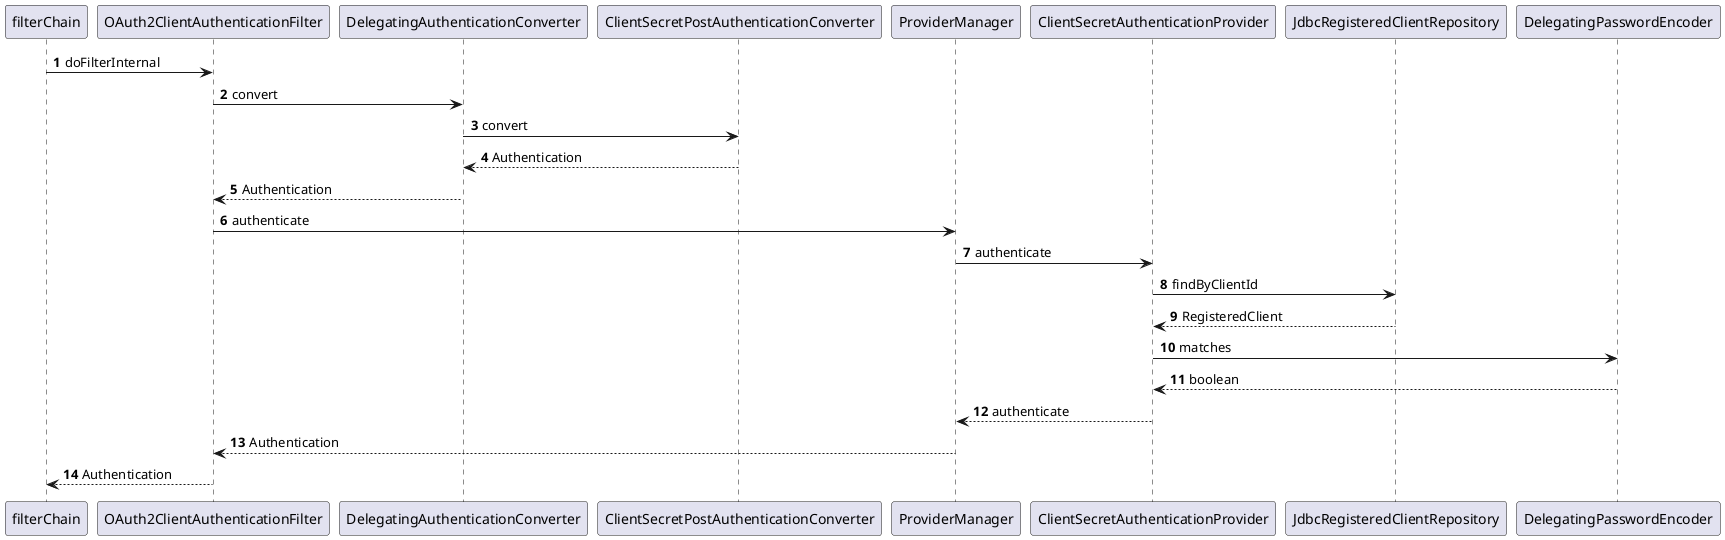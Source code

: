 @startuml
'https://plantuml.com/sequence-diagram

autonumber

filterChain ->OAuth2ClientAuthenticationFilter: doFilterInternal
OAuth2ClientAuthenticationFilter -> DelegatingAuthenticationConverter: convert
DelegatingAuthenticationConverter -> ClientSecretPostAuthenticationConverter: convert
ClientSecretPostAuthenticationConverter --> DelegatingAuthenticationConverter: Authentication
DelegatingAuthenticationConverter --> OAuth2ClientAuthenticationFilter: Authentication
OAuth2ClientAuthenticationFilter -> ProviderManager: authenticate
ProviderManager -> ClientSecretAuthenticationProvider: authenticate
ClientSecretAuthenticationProvider -> JdbcRegisteredClientRepository: findByClientId
JdbcRegisteredClientRepository --> ClientSecretAuthenticationProvider: RegisteredClient
ClientSecretAuthenticationProvider -> DelegatingPasswordEncoder: matches
DelegatingPasswordEncoder --> ClientSecretAuthenticationProvider: boolean
ClientSecretAuthenticationProvider --> ProviderManager: authenticate

ProviderManager --> OAuth2ClientAuthenticationFilter: Authentication
OAuth2ClientAuthenticationFilter --> filterChain: Authentication









@enduml